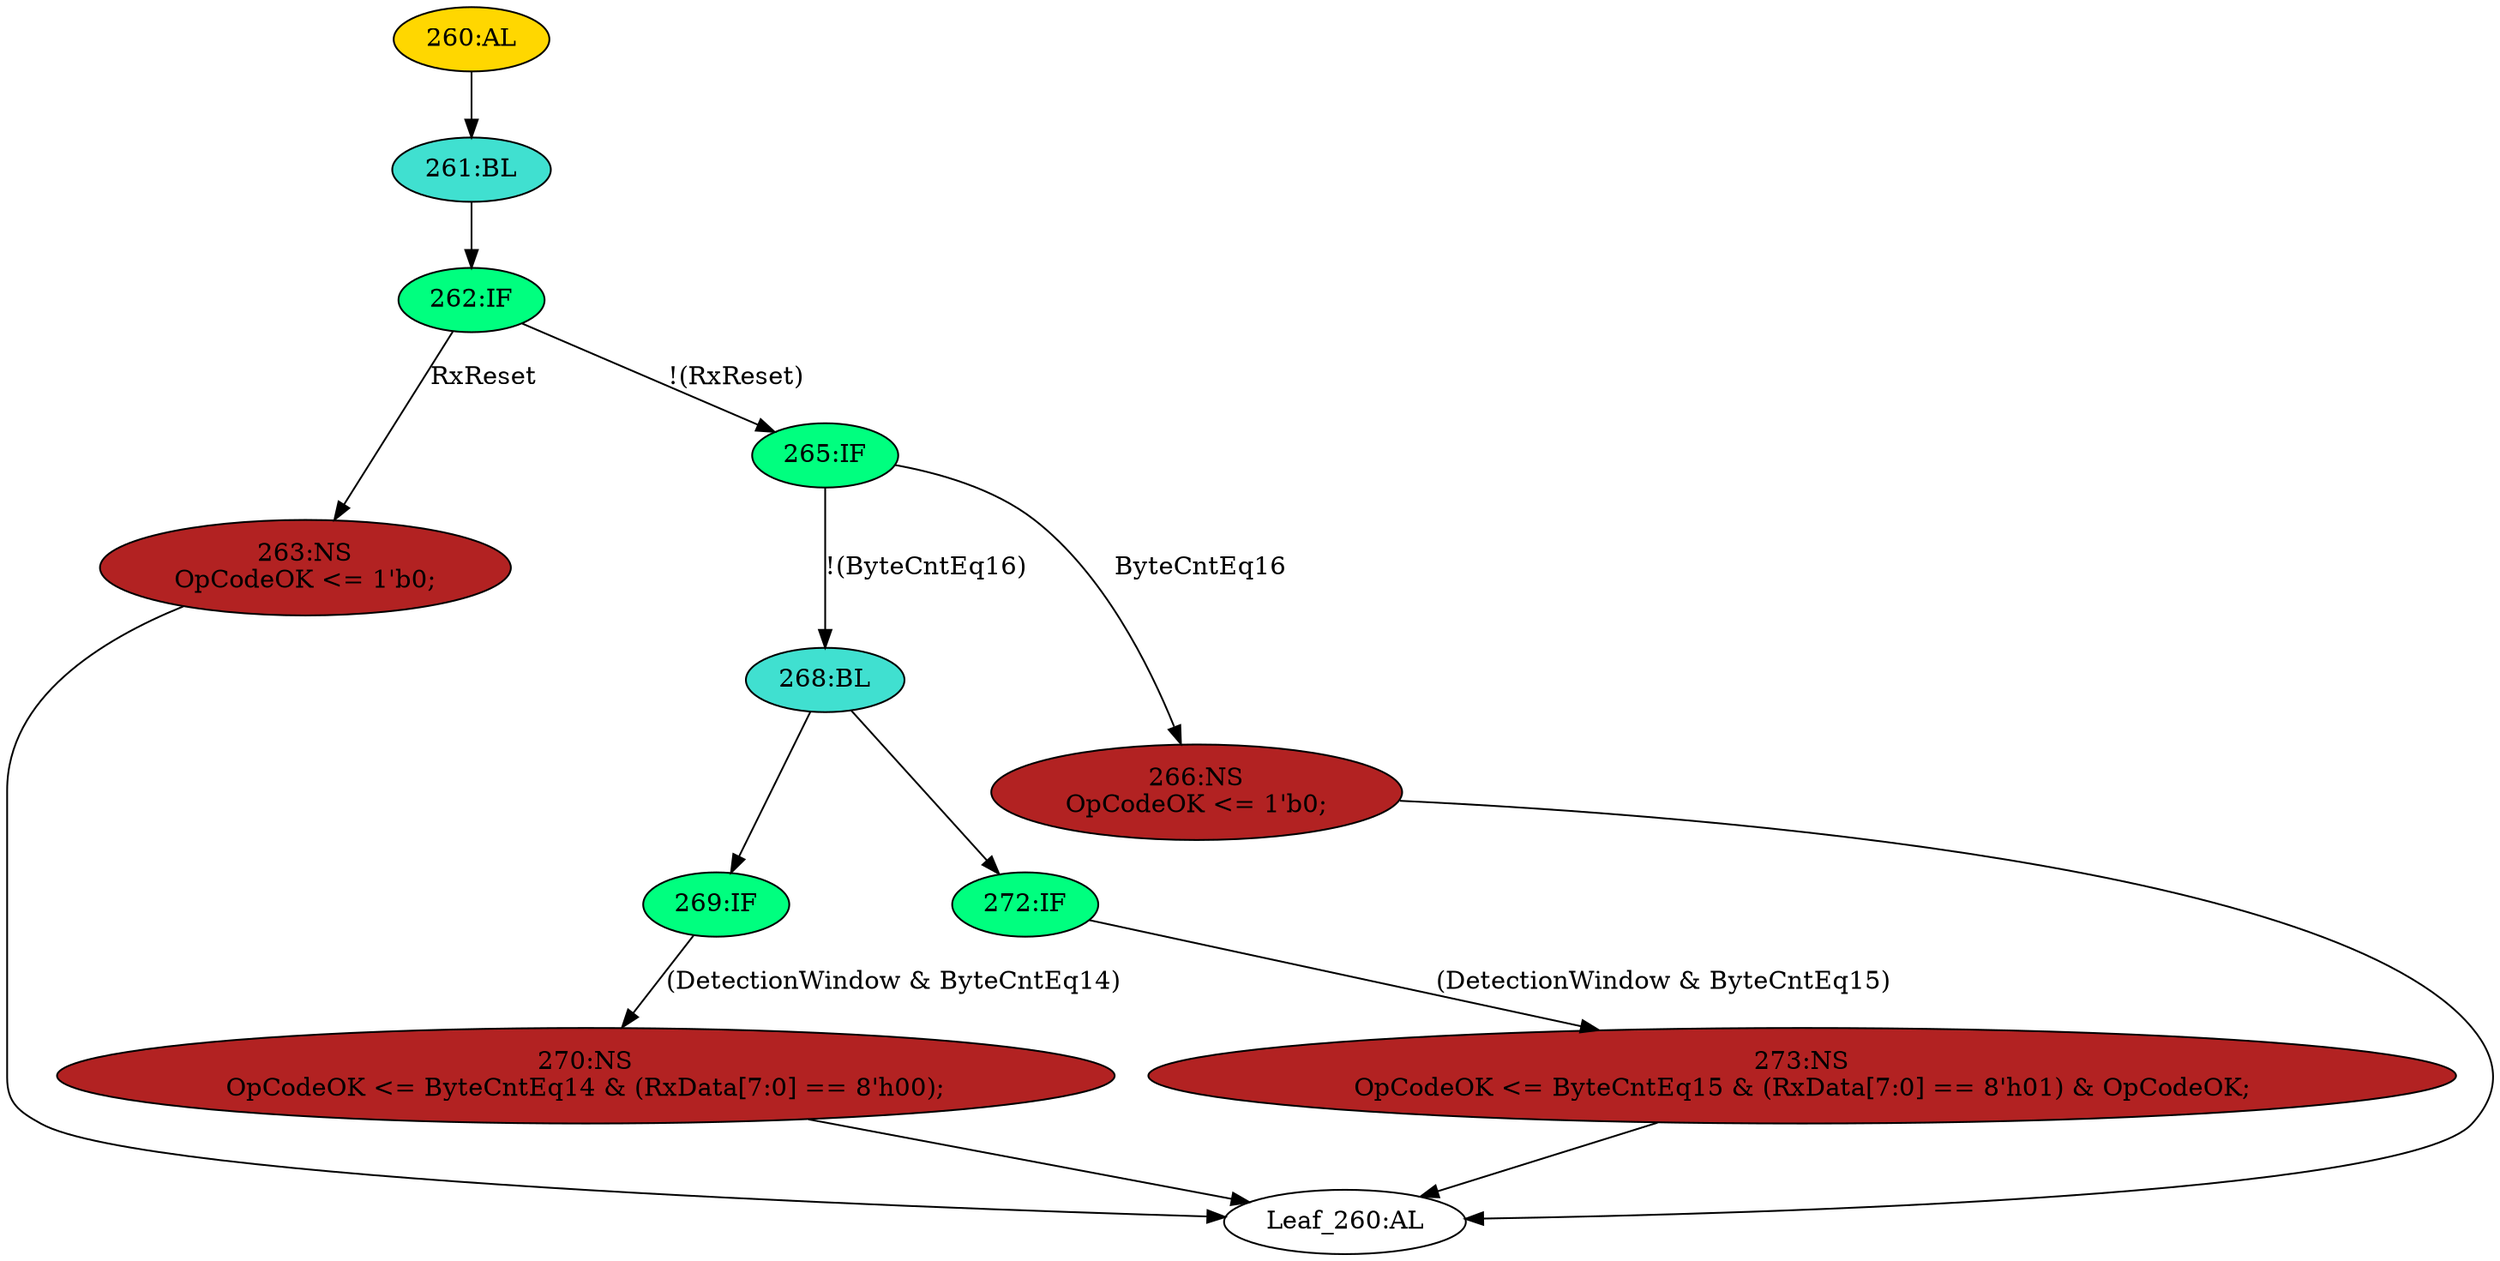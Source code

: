 strict digraph "" {
	node [label="\N"];
	"263:NS"	 [ast="<pyverilog.vparser.ast.NonblockingSubstitution object at 0x7f2ba5adb4d0>",
		fillcolor=firebrick,
		label="263:NS
OpCodeOK <= 1'b0;",
		statements="[<pyverilog.vparser.ast.NonblockingSubstitution object at 0x7f2ba5adb4d0>]",
		style=filled,
		typ=NonblockingSubstitution];
	"Leaf_260:AL"	 [def_var="['OpCodeOK']",
		label="Leaf_260:AL"];
	"263:NS" -> "Leaf_260:AL"	 [cond="[]",
		lineno=None];
	"261:BL"	 [ast="<pyverilog.vparser.ast.Block object at 0x7f2ba5adbd50>",
		fillcolor=turquoise,
		label="261:BL",
		statements="[]",
		style=filled,
		typ=Block];
	"262:IF"	 [ast="<pyverilog.vparser.ast.IfStatement object at 0x7f2ba5adbd90>",
		fillcolor=springgreen,
		label="262:IF",
		statements="[]",
		style=filled,
		typ=IfStatement];
	"261:BL" -> "262:IF"	 [cond="[]",
		lineno=None];
	"268:BL"	 [ast="<pyverilog.vparser.ast.Block object at 0x7f2ba5adbe50>",
		fillcolor=turquoise,
		label="268:BL",
		statements="[]",
		style=filled,
		typ=Block];
	"269:IF"	 [ast="<pyverilog.vparser.ast.IfStatement object at 0x7f2ba5adbe90>",
		fillcolor=springgreen,
		label="269:IF",
		statements="[]",
		style=filled,
		typ=IfStatement];
	"268:BL" -> "269:IF"	 [cond="[]",
		lineno=None];
	"272:IF"	 [ast="<pyverilog.vparser.ast.IfStatement object at 0x7f2ba5b02350>",
		fillcolor=springgreen,
		label="272:IF",
		statements="[]",
		style=filled,
		typ=IfStatement];
	"268:BL" -> "272:IF"	 [cond="[]",
		lineno=None];
	"266:NS"	 [ast="<pyverilog.vparser.ast.NonblockingSubstitution object at 0x7f2ba5b02810>",
		fillcolor=firebrick,
		label="266:NS
OpCodeOK <= 1'b0;",
		statements="[<pyverilog.vparser.ast.NonblockingSubstitution object at 0x7f2ba5b02810>]",
		style=filled,
		typ=NonblockingSubstitution];
	"266:NS" -> "Leaf_260:AL"	 [cond="[]",
		lineno=None];
	"262:IF" -> "263:NS"	 [cond="['RxReset']",
		label=RxReset,
		lineno=262];
	"265:IF"	 [ast="<pyverilog.vparser.ast.IfStatement object at 0x7f2ba5adbe10>",
		fillcolor=springgreen,
		label="265:IF",
		statements="[]",
		style=filled,
		typ=IfStatement];
	"262:IF" -> "265:IF"	 [cond="['RxReset']",
		label="!(RxReset)",
		lineno=262];
	"270:NS"	 [ast="<pyverilog.vparser.ast.NonblockingSubstitution object at 0x7f2ba5adbf10>",
		fillcolor=firebrick,
		label="270:NS
OpCodeOK <= ByteCntEq14 & (RxData[7:0] == 8'h00);",
		statements="[<pyverilog.vparser.ast.NonblockingSubstitution object at 0x7f2ba5adbf10>]",
		style=filled,
		typ=NonblockingSubstitution];
	"270:NS" -> "Leaf_260:AL"	 [cond="[]",
		lineno=None];
	"269:IF" -> "270:NS"	 [cond="['DetectionWindow', 'ByteCntEq14']",
		label="(DetectionWindow & ByteCntEq14)",
		lineno=269];
	"265:IF" -> "268:BL"	 [cond="['ByteCntEq16']",
		label="!(ByteCntEq16)",
		lineno=265];
	"265:IF" -> "266:NS"	 [cond="['ByteCntEq16']",
		label=ByteCntEq16,
		lineno=265];
	"273:NS"	 [ast="<pyverilog.vparser.ast.NonblockingSubstitution object at 0x7f2ba5b02390>",
		fillcolor=firebrick,
		label="273:NS
OpCodeOK <= ByteCntEq15 & (RxData[7:0] == 8'h01) & OpCodeOK;",
		statements="[<pyverilog.vparser.ast.NonblockingSubstitution object at 0x7f2ba5b02390>]",
		style=filled,
		typ=NonblockingSubstitution];
	"272:IF" -> "273:NS"	 [cond="['DetectionWindow', 'ByteCntEq15']",
		label="(DetectionWindow & ByteCntEq15)",
		lineno=272];
	"260:AL"	 [ast="<pyverilog.vparser.ast.Always object at 0x7f2ba5b029d0>",
		clk_sens=True,
		fillcolor=gold,
		label="260:AL",
		sens="['MRxClk', 'RxReset']",
		statements="[]",
		style=filled,
		typ=Always,
		use_var="['OpCodeOK', 'RxReset', 'RxData', 'ByteCntEq15', 'ByteCntEq14', 'DetectionWindow', 'ByteCntEq16']"];
	"260:AL" -> "261:BL"	 [cond="[]",
		lineno=None];
	"273:NS" -> "Leaf_260:AL"	 [cond="[]",
		lineno=None];
}
